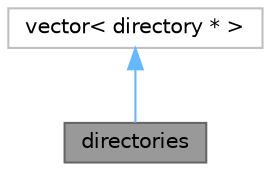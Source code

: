 digraph "directories"
{
 // LATEX_PDF_SIZE
  bgcolor="transparent";
  edge [fontname=Helvetica,fontsize=10,labelfontname=Helvetica,labelfontsize=10];
  node [fontname=Helvetica,fontsize=10,shape=box,height=0.2,width=0.4];
  Node1 [id="Node000001",label="directories",height=0.2,width=0.4,color="gray40", fillcolor="grey60", style="filled", fontcolor="black",tooltip="List of image data directories."];
  Node2 -> Node1 [id="edge1_Node000001_Node000002",dir="back",color="steelblue1",style="solid",tooltip=" "];
  Node2 [id="Node000002",label="vector\< directory * \>",height=0.2,width=0.4,color="grey75", fillcolor="white", style="filled",tooltip=" "];
}
